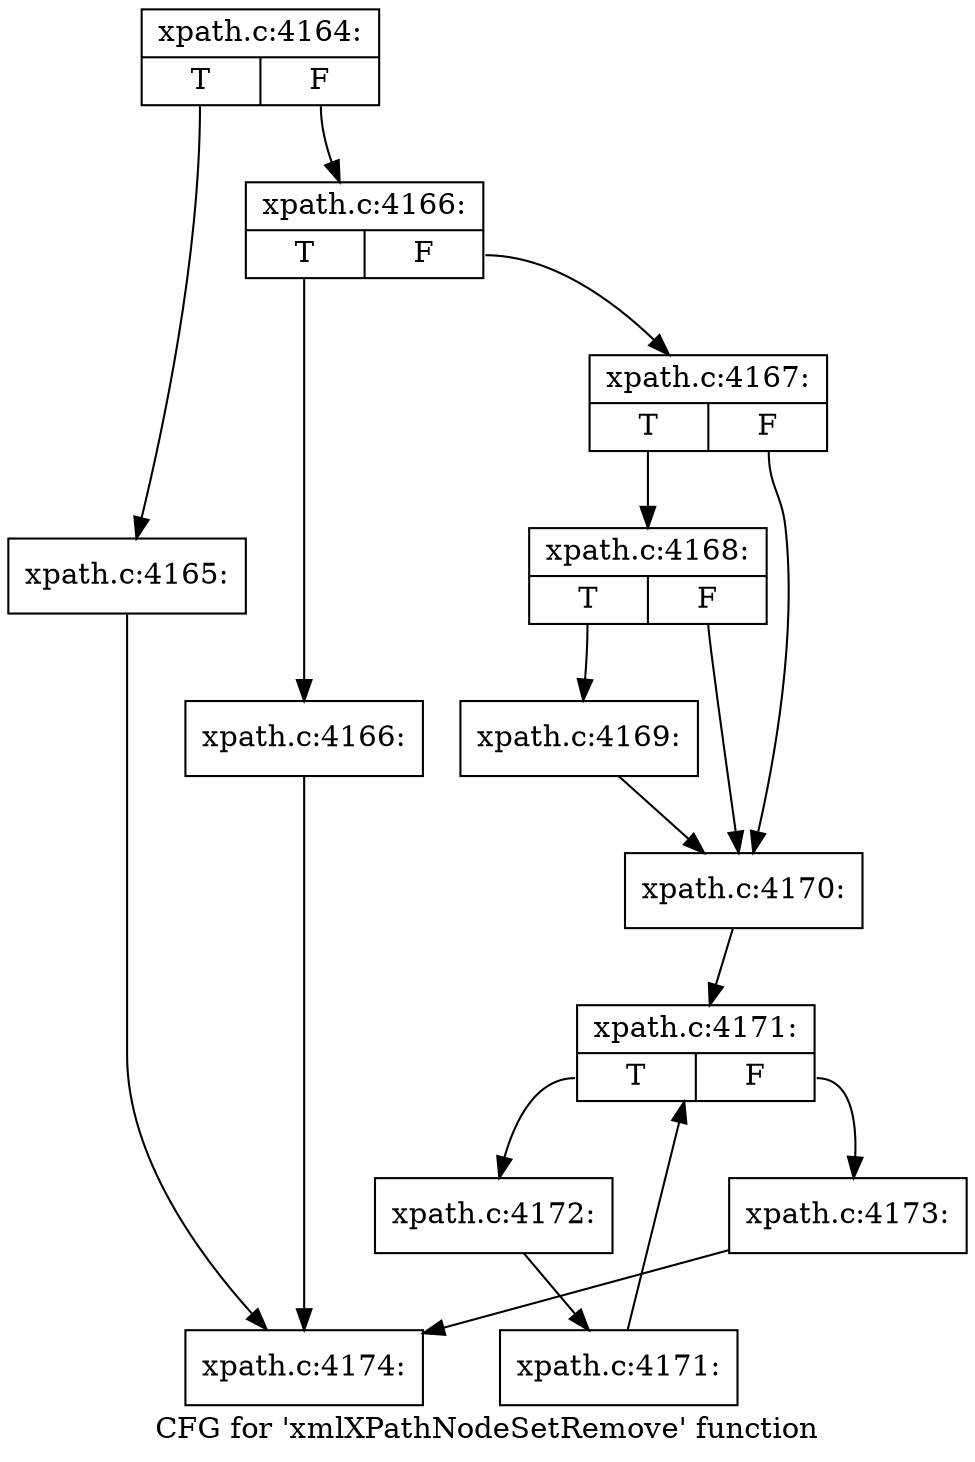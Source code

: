 digraph "CFG for 'xmlXPathNodeSetRemove' function" {
	label="CFG for 'xmlXPathNodeSetRemove' function";

	Node0x4809230 [shape=record,label="{xpath.c:4164:|{<s0>T|<s1>F}}"];
	Node0x4809230:s0 -> Node0x4809060;
	Node0x4809230:s1 -> Node0x48090b0;
	Node0x4809060 [shape=record,label="{xpath.c:4165:}"];
	Node0x4809060 -> Node0x4809560;
	Node0x48090b0 [shape=record,label="{xpath.c:4166:|{<s0>T|<s1>F}}"];
	Node0x48090b0:s0 -> Node0x48041f0;
	Node0x48090b0:s1 -> Node0x4804240;
	Node0x48041f0 [shape=record,label="{xpath.c:4166:}"];
	Node0x48041f0 -> Node0x4809560;
	Node0x4804240 [shape=record,label="{xpath.c:4167:|{<s0>T|<s1>F}}"];
	Node0x4804240:s0 -> Node0x480a5e0;
	Node0x4804240:s1 -> Node0x480a590;
	Node0x480a5e0 [shape=record,label="{xpath.c:4168:|{<s0>T|<s1>F}}"];
	Node0x480a5e0:s0 -> Node0x480a540;
	Node0x480a5e0:s1 -> Node0x480a590;
	Node0x480a540 [shape=record,label="{xpath.c:4169:}"];
	Node0x480a540 -> Node0x480a590;
	Node0x480a590 [shape=record,label="{xpath.c:4170:}"];
	Node0x480a590 -> Node0x480bb10;
	Node0x480bb10 [shape=record,label="{xpath.c:4171:|{<s0>T|<s1>F}}"];
	Node0x480bb10:s0 -> Node0x480bdf0;
	Node0x480bb10:s1 -> Node0x480ba80;
	Node0x480bdf0 [shape=record,label="{xpath.c:4172:}"];
	Node0x480bdf0 -> Node0x480bd60;
	Node0x480bd60 [shape=record,label="{xpath.c:4171:}"];
	Node0x480bd60 -> Node0x480bb10;
	Node0x480ba80 [shape=record,label="{xpath.c:4173:}"];
	Node0x480ba80 -> Node0x4809560;
	Node0x4809560 [shape=record,label="{xpath.c:4174:}"];
}
